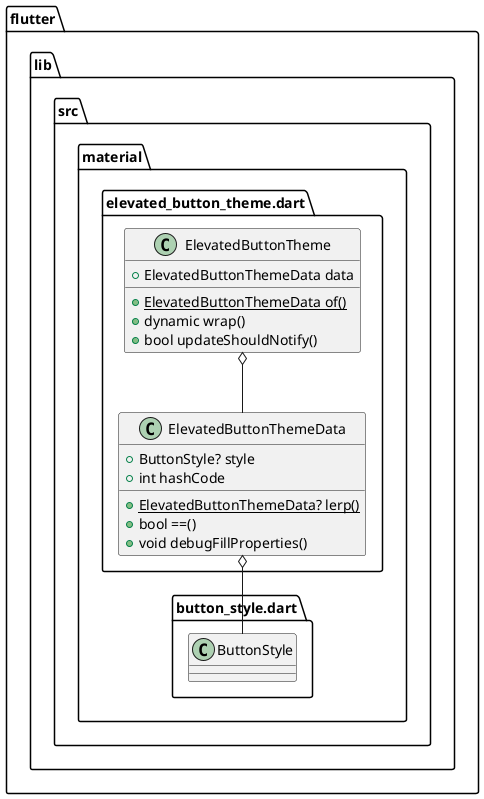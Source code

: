 @startuml
set namespaceSeparator ::

class "flutter::lib::src::material::elevated_button_theme.dart::ElevatedButtonThemeData" {
  +ButtonStyle? style
  +int hashCode
  {static} +ElevatedButtonThemeData? lerp()
  +bool ==()
  +void debugFillProperties()
}

"flutter::lib::src::material::elevated_button_theme.dart::ElevatedButtonThemeData" o-- "flutter::lib::src::material::button_style.dart::ButtonStyle"

class "flutter::lib::src::material::elevated_button_theme.dart::ElevatedButtonTheme" {
  +ElevatedButtonThemeData data
  {static} +ElevatedButtonThemeData of()
  +dynamic wrap()
  +bool updateShouldNotify()
}

"flutter::lib::src::material::elevated_button_theme.dart::ElevatedButtonTheme" o-- "flutter::lib::src::material::elevated_button_theme.dart::ElevatedButtonThemeData"


@enduml
